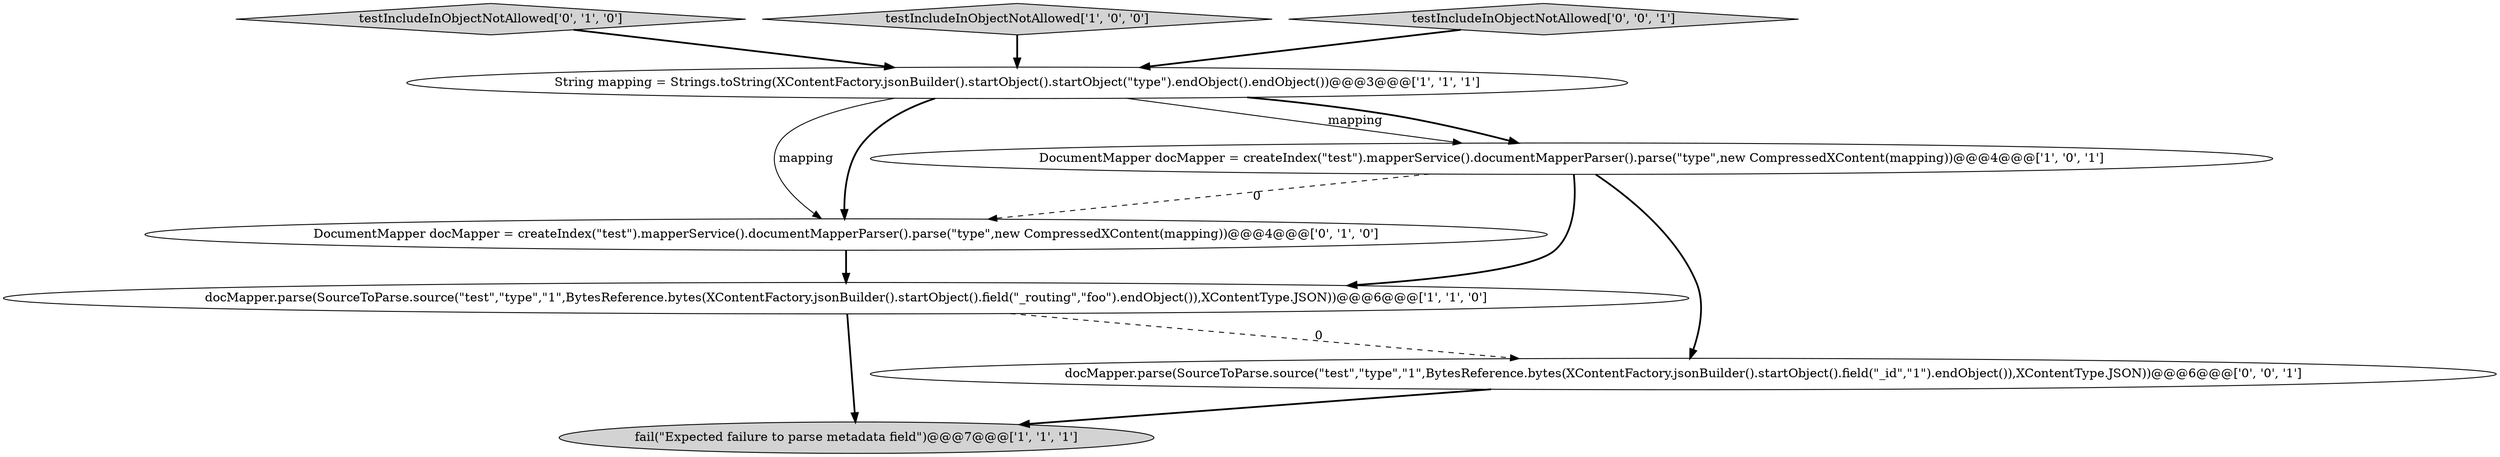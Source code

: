 digraph {
6 [style = filled, label = "testIncludeInObjectNotAllowed['0', '1', '0']", fillcolor = lightgray, shape = diamond image = "AAA0AAABBB2BBB"];
2 [style = filled, label = "fail(\"Expected failure to parse metadata field\")@@@7@@@['1', '1', '1']", fillcolor = lightgray, shape = ellipse image = "AAA0AAABBB1BBB"];
8 [style = filled, label = "docMapper.parse(SourceToParse.source(\"test\",\"type\",\"1\",BytesReference.bytes(XContentFactory.jsonBuilder().startObject().field(\"_id\",\"1\").endObject()),XContentType.JSON))@@@6@@@['0', '0', '1']", fillcolor = white, shape = ellipse image = "AAA0AAABBB3BBB"];
1 [style = filled, label = "String mapping = Strings.toString(XContentFactory.jsonBuilder().startObject().startObject(\"type\").endObject().endObject())@@@3@@@['1', '1', '1']", fillcolor = white, shape = ellipse image = "AAA0AAABBB1BBB"];
4 [style = filled, label = "docMapper.parse(SourceToParse.source(\"test\",\"type\",\"1\",BytesReference.bytes(XContentFactory.jsonBuilder().startObject().field(\"_routing\",\"foo\").endObject()),XContentType.JSON))@@@6@@@['1', '1', '0']", fillcolor = white, shape = ellipse image = "AAA0AAABBB1BBB"];
5 [style = filled, label = "DocumentMapper docMapper = createIndex(\"test\").mapperService().documentMapperParser().parse(\"type\",new CompressedXContent(mapping))@@@4@@@['0', '1', '0']", fillcolor = white, shape = ellipse image = "AAA1AAABBB2BBB"];
3 [style = filled, label = "testIncludeInObjectNotAllowed['1', '0', '0']", fillcolor = lightgray, shape = diamond image = "AAA0AAABBB1BBB"];
0 [style = filled, label = "DocumentMapper docMapper = createIndex(\"test\").mapperService().documentMapperParser().parse(\"type\",new CompressedXContent(mapping))@@@4@@@['1', '0', '1']", fillcolor = white, shape = ellipse image = "AAA0AAABBB1BBB"];
7 [style = filled, label = "testIncludeInObjectNotAllowed['0', '0', '1']", fillcolor = lightgray, shape = diamond image = "AAA0AAABBB3BBB"];
8->2 [style = bold, label=""];
7->1 [style = bold, label=""];
0->4 [style = bold, label=""];
0->8 [style = bold, label=""];
1->5 [style = solid, label="mapping"];
4->8 [style = dashed, label="0"];
1->0 [style = solid, label="mapping"];
6->1 [style = bold, label=""];
0->5 [style = dashed, label="0"];
5->4 [style = bold, label=""];
3->1 [style = bold, label=""];
4->2 [style = bold, label=""];
1->0 [style = bold, label=""];
1->5 [style = bold, label=""];
}
